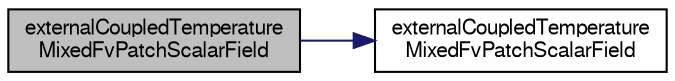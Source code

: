 digraph "externalCoupledTemperatureMixedFvPatchScalarField"
{
  bgcolor="transparent";
  edge [fontname="FreeSans",fontsize="10",labelfontname="FreeSans",labelfontsize="10"];
  node [fontname="FreeSans",fontsize="10",shape=record];
  rankdir="LR";
  Node5 [label="externalCoupledTemperature\lMixedFvPatchScalarField",height=0.2,width=0.4,color="black", fillcolor="grey75", style="filled", fontcolor="black"];
  Node5 -> Node6 [color="midnightblue",fontsize="10",style="solid",fontname="FreeSans"];
  Node6 [label="externalCoupledTemperature\lMixedFvPatchScalarField",height=0.2,width=0.4,color="black",URL="$a30778.html#acad9cba4ce83080c8ca9271997786d00",tooltip="Construct from patch and internal field. "];
}
